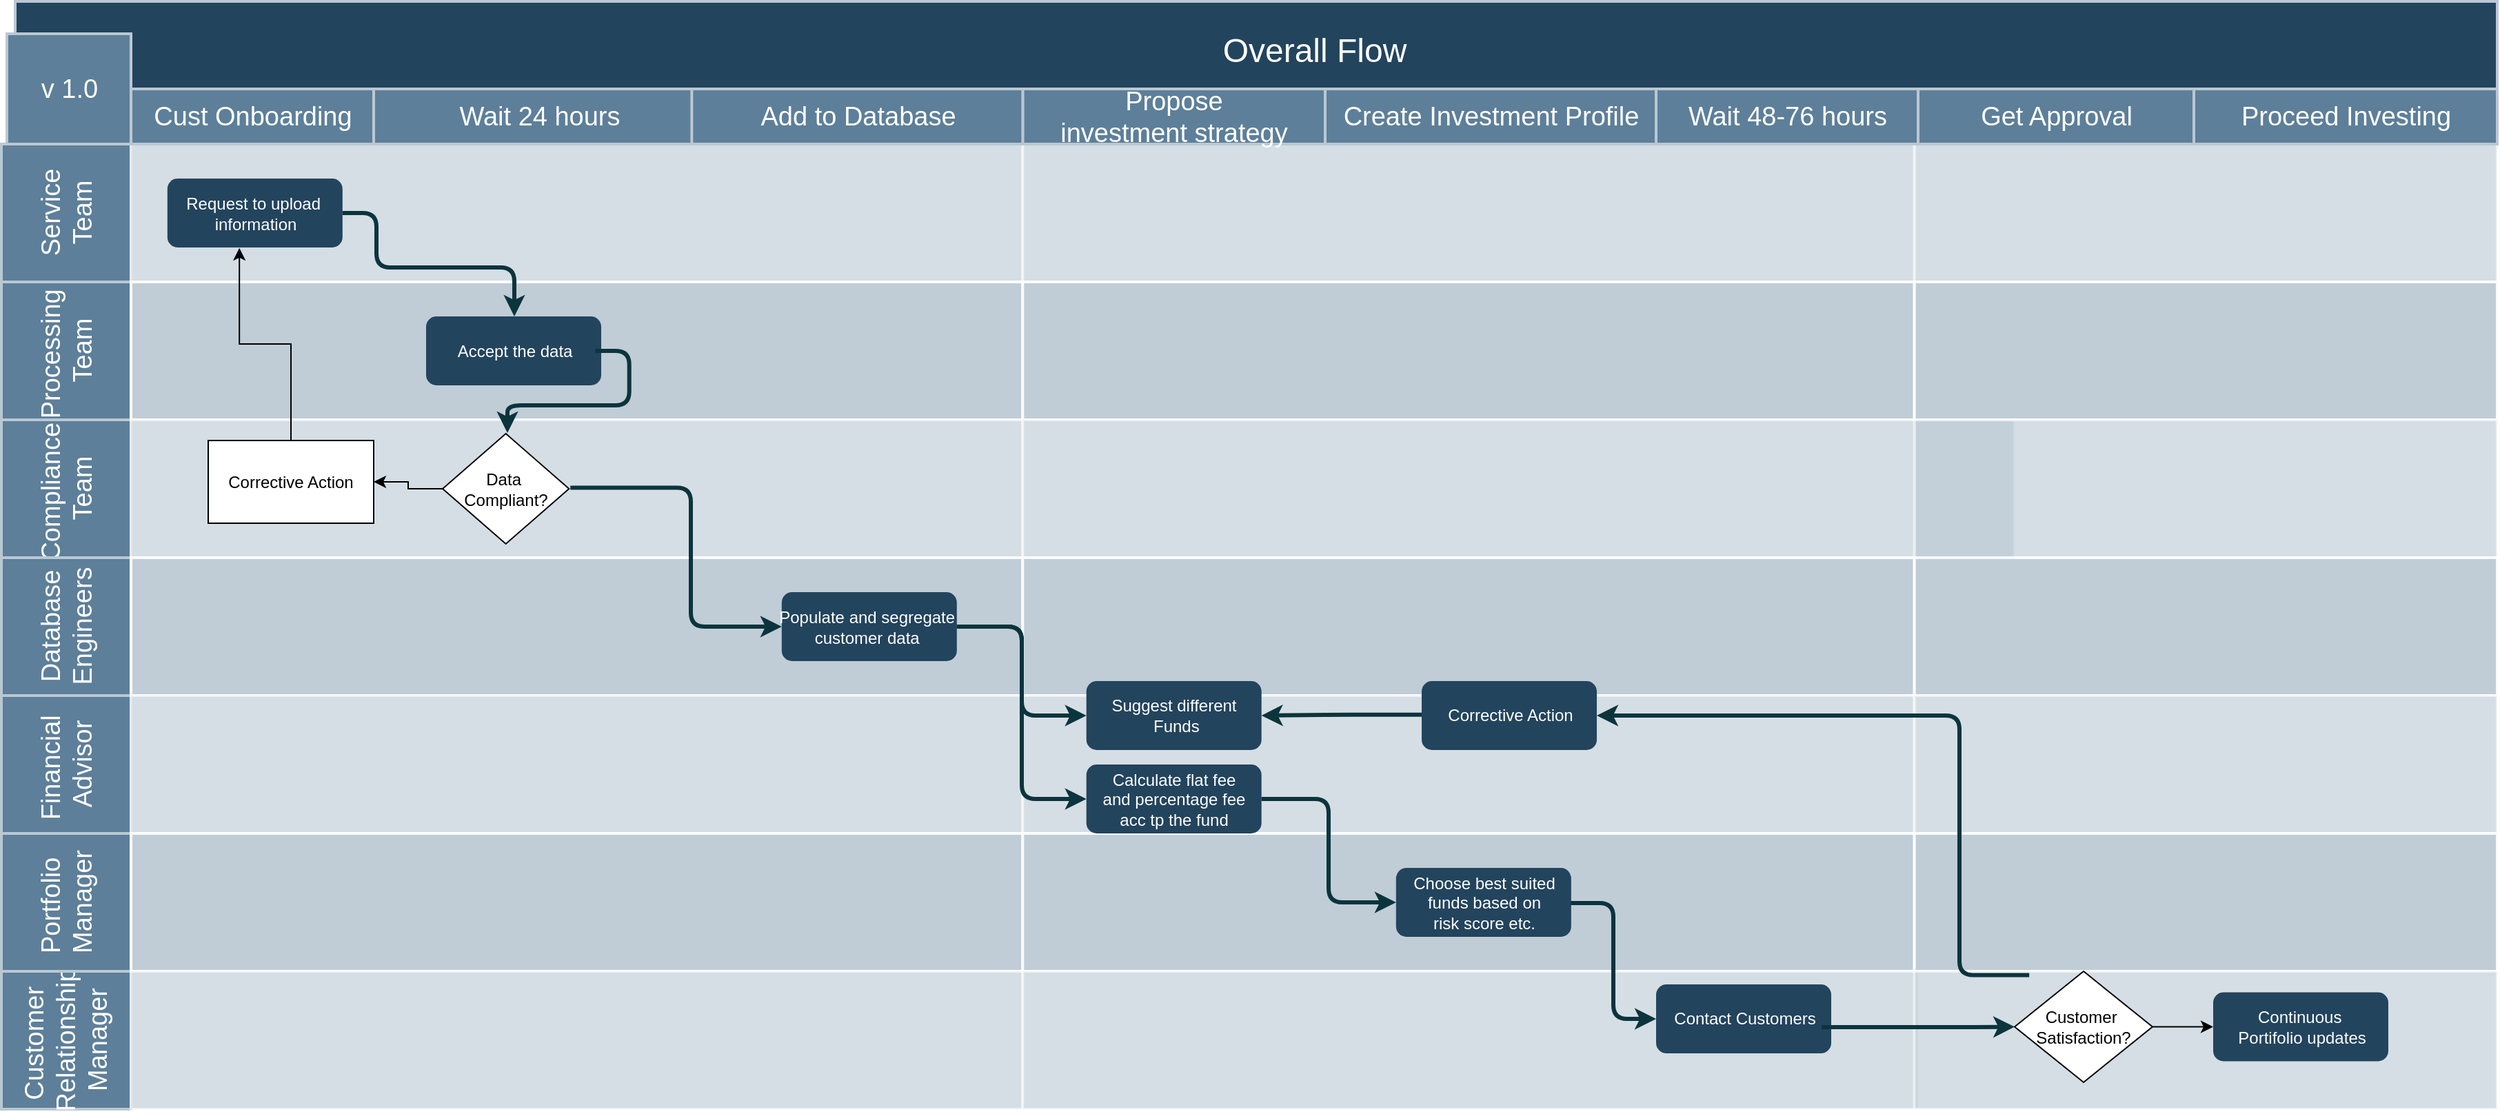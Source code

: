 <mxfile version="13.5.1" type="device"><diagram id="6a731a19-8d31-9384-78a2-239565b7b9f0" name="Page-1"><mxGraphModel dx="1463" dy="846" grid="1" gridSize="10" guides="1" tooltips="1" connect="1" arrows="1" fold="1" page="1" pageScale="1" pageWidth="1169" pageHeight="827" background="#ffffff" math="0" shadow="0"><root><mxCell id="0"/><mxCell id="1" parent="0"/><mxCell id="56" value="Overall Flow" style="strokeColor=#BAC8D3;fillColor=#23445D;fontSize=24;strokeWidth=2;fontFamily=Helvetica;html=1;fontColor=#FFFFFF;fontStyle=0;spacingBottom=8;spacingRight=0;spacingLeft=83;" parent="1" vertex="1"><mxGeometry x="160" y="827" width="1800" height="80" as="geometry"/></mxCell><mxCell id="58" value="Service &lt;br&gt;Team" style="strokeColor=#BAC8D3;fillColor=#5d7f99;fontSize=19;strokeWidth=2;horizontal=0;fontFamily=Helvetica;html=1;labelBackgroundColor=none;fontColor=#FFFFFF;" parent="1" vertex="1"><mxGeometry x="150" y="930.5" width="94" height="100" as="geometry"/></mxCell><mxCell id="59" value="v 1.0" style="strokeColor=#BAC8D3;fillColor=#5d7f99;fontSize=19;strokeWidth=2;fontFamily=Helvetica;html=1;labelBackgroundColor=none;fontColor=#FFFFFF;" parent="1" vertex="1"><mxGeometry x="154" y="850.5" width="90" height="80" as="geometry"/></mxCell><mxCell id="60" value="Processing&amp;nbsp;&lt;br&gt;Team" style="strokeColor=#BAC8D3;fillColor=#5d7f99;fontSize=19;strokeWidth=2;horizontal=0;fontFamily=Helvetica;html=1;labelBackgroundColor=none;fontColor=#FFFFFF;" parent="1" vertex="1"><mxGeometry x="150" y="1030.5" width="94" height="100" as="geometry"/></mxCell><mxCell id="61" value="Compliance&amp;nbsp;&lt;br&gt;Team" style="strokeColor=#BAC8D3;fillColor=#5d7f99;fontSize=19;strokeWidth=2;horizontal=0;fontFamily=Helvetica;html=1;labelBackgroundColor=none;fontColor=#FFFFFF;" parent="1" vertex="1"><mxGeometry x="150" y="1130.5" width="94" height="100" as="geometry"/></mxCell><mxCell id="62" value="Financial&amp;nbsp;&lt;br&gt;Advisor" style="strokeColor=#BAC8D3;fillColor=#5d7f99;fontSize=19;strokeWidth=2;horizontal=0;fontFamily=Helvetica;html=1;labelBackgroundColor=none;fontColor=#FFFFFF;" parent="1" vertex="1"><mxGeometry x="150" y="1330.5" width="94" height="100" as="geometry"/></mxCell><mxCell id="63" value="Database&lt;br&gt;Engineers" style="strokeColor=#BAC8D3;fillColor=#5d7f99;fontSize=19;strokeWidth=2;horizontal=0;fontFamily=Helvetica;html=1;labelBackgroundColor=none;fontColor=#FFFFFF;" parent="1" vertex="1"><mxGeometry x="150" y="1230.5" width="94" height="100" as="geometry"/></mxCell><mxCell id="65" value="Customer&amp;nbsp;&lt;br&gt;Relationship&lt;br&gt;Manager" style="strokeColor=#BAC8D3;fillColor=#5d7f99;fontSize=19;strokeWidth=2;horizontal=0;fontFamily=Helvetica;html=1;labelBackgroundColor=none;fontColor=#FFFFFF;" parent="1" vertex="1"><mxGeometry x="150" y="1530.5" width="94" height="100" as="geometry"/></mxCell><mxCell id="66" value="Portfolio&amp;nbsp;&lt;br&gt;Manager" style="strokeColor=#BAC8D3;fillColor=#5d7f99;fontSize=19;strokeWidth=2;horizontal=0;fontFamily=Helvetica;html=1;labelBackgroundColor=none;fontColor=#FFFFFF;" parent="1" vertex="1"><mxGeometry x="150" y="1430.5" width="94" height="100" as="geometry"/></mxCell><mxCell id="68" value="" style="strokeColor=#FFFFFF;fillColor=#BAC8D3;fontSize=18;strokeWidth=2;fontFamily=Helvetica;html=1;opacity=60;" parent="1" vertex="1"><mxGeometry x="244" y="930.5" width="646.667" height="100" as="geometry"/></mxCell><mxCell id="69" value="" style="strokeColor=#FFFFFF;fillColor=#BAC8D3;fontSize=18;strokeWidth=2;fontFamily=Helvetica;html=1;opacity=90;" parent="1" vertex="1"><mxGeometry x="244" y="1030.5" width="646.667" height="100" as="geometry"/></mxCell><mxCell id="70" value="" style="strokeColor=#FFFFFF;fillColor=#BAC8D3;fontSize=18;strokeWidth=2;fontFamily=Helvetica;html=1;opacity=60;" parent="1" vertex="1"><mxGeometry x="244" y="1130.5" width="646.667" height="100" as="geometry"/></mxCell><mxCell id="71" value="" style="strokeColor=#FFFFFF;fillColor=#BAC8D3;fontSize=18;strokeWidth=2;fontFamily=Helvetica;html=1;opacity=90;" parent="1" vertex="1"><mxGeometry x="244" y="1230.5" width="646.667" height="100" as="geometry"/></mxCell><mxCell id="72" value="" style="strokeColor=#FFFFFF;fillColor=#BAC8D3;fontSize=18;strokeWidth=2;fontFamily=Helvetica;html=1;opacity=60;" parent="1" vertex="1"><mxGeometry x="244" y="1330.5" width="646.667" height="100" as="geometry"/></mxCell><mxCell id="73" value="" style="strokeColor=#FFFFFF;fillColor=#BAC8D3;fontSize=18;strokeWidth=2;fontFamily=Helvetica;html=1;opacity=90;" parent="1" vertex="1"><mxGeometry x="244" y="1430.5" width="646.667" height="100" as="geometry"/></mxCell><mxCell id="74" value="" style="strokeColor=#FFFFFF;fillColor=#BAC8D3;fontSize=18;strokeWidth=2;fontFamily=Helvetica;html=1;opacity=60;" parent="1" vertex="1"><mxGeometry x="244" y="1530.5" width="646.667" height="100" as="geometry"/></mxCell><mxCell id="75" value="" style="strokeColor=#FFFFFF;fillColor=#BAC8D3;fontSize=18;strokeWidth=2;fontFamily=Helvetica;html=1;opacity=60;" parent="1" vertex="1"><mxGeometry x="890.667" y="930.5" width="647" height="100" as="geometry"/></mxCell><mxCell id="76" value="" style="strokeColor=#FFFFFF;fillColor=#BAC8D3;fontSize=18;strokeWidth=2;fontFamily=Helvetica;html=1;opacity=90;" parent="1" vertex="1"><mxGeometry x="890.667" y="1030.5" width="646.667" height="100" as="geometry"/></mxCell><mxCell id="77" value="" style="strokeColor=#FFFFFF;fillColor=#BAC8D3;fontSize=18;strokeWidth=2;fontFamily=Helvetica;html=1;opacity=60;" parent="1" vertex="1"><mxGeometry x="890.67" y="1130.5" width="719.33" height="100" as="geometry"/></mxCell><mxCell id="78" value="" style="strokeColor=#FFFFFF;fillColor=#BAC8D3;fontSize=18;strokeWidth=2;fontFamily=Helvetica;html=1;opacity=90;" parent="1" vertex="1"><mxGeometry x="890.667" y="1230.5" width="646.667" height="100" as="geometry"/></mxCell><mxCell id="79" value="" style="strokeColor=#FFFFFF;fillColor=#BAC8D3;fontSize=18;strokeWidth=2;fontFamily=Helvetica;html=1;opacity=60;" parent="1" vertex="1"><mxGeometry x="890.667" y="1330.5" width="646.667" height="100" as="geometry"/></mxCell><mxCell id="80" value="" style="strokeColor=#FFFFFF;fillColor=#BAC8D3;fontSize=18;strokeWidth=2;fontFamily=Helvetica;html=1;opacity=90;" parent="1" vertex="1"><mxGeometry x="890.667" y="1430.5" width="646.667" height="100" as="geometry"/></mxCell><mxCell id="81" value="" style="strokeColor=#FFFFFF;fillColor=#BAC8D3;fontSize=18;strokeWidth=2;fontFamily=Helvetica;html=1;opacity=60;fontStyle=4" parent="1" vertex="1"><mxGeometry x="890.67" y="1530.5" width="649.33" height="100" as="geometry"/></mxCell><mxCell id="82" value="" style="strokeColor=#FFFFFF;fillColor=#BAC8D3;fontSize=18;strokeWidth=2;fontFamily=Helvetica;html=1;opacity=60;" parent="1" vertex="1"><mxGeometry x="1537.33" y="930.5" width="422.67" height="100" as="geometry"/></mxCell><mxCell id="83" value="" style="strokeColor=#FFFFFF;fillColor=#BAC8D3;fontSize=18;strokeWidth=2;fontFamily=Helvetica;html=1;opacity=90;" parent="1" vertex="1"><mxGeometry x="1537.33" y="1030.5" width="422.67" height="100" as="geometry"/></mxCell><mxCell id="84" value="" style="strokeColor=#FFFFFF;fillColor=#BAC8D3;fontSize=18;strokeWidth=2;fontFamily=Helvetica;html=1;opacity=60;" parent="1" vertex="1"><mxGeometry x="1537.33" y="1130.5" width="422.67" height="100" as="geometry"/></mxCell><mxCell id="85" value="" style="strokeColor=#FFFFFF;fillColor=#BAC8D3;fontSize=18;strokeWidth=2;fontFamily=Helvetica;html=1;opacity=90;" parent="1" vertex="1"><mxGeometry x="1537.33" y="1230.5" width="422.67" height="100" as="geometry"/></mxCell><mxCell id="86" value="" style="strokeColor=#FFFFFF;fillColor=#BAC8D3;fontSize=18;strokeWidth=2;fontFamily=Helvetica;html=1;opacity=60;" parent="1" vertex="1"><mxGeometry x="1537.33" y="1330.5" width="422.67" height="100" as="geometry"/></mxCell><mxCell id="87" value="" style="strokeColor=#FFFFFF;fillColor=#BAC8D3;fontSize=18;strokeWidth=2;fontFamily=Helvetica;html=1;opacity=90;" parent="1" vertex="1"><mxGeometry x="1537.33" y="1430.5" width="422.67" height="100" as="geometry"/></mxCell><mxCell id="88" value="" style="strokeColor=#FFFFFF;fillColor=#BAC8D3;fontSize=18;strokeWidth=2;fontFamily=Helvetica;html=1;opacity=60;fontStyle=4" parent="1" vertex="1"><mxGeometry x="1537.33" y="1530.5" width="422.67" height="100" as="geometry"/></mxCell><mxCell id="89" style="edgeStyle=orthogonalEdgeStyle;rounded=1;jumpStyle=none;html=1;exitX=1;exitY=0.5;entryX=0.5;entryY=0;labelBackgroundColor=#ffffff;startArrow=none;startFill=0;endArrow=classic;jettySize=auto;orthogonalLoop=1;strokeColor=#0C343D;strokeWidth=3;fontFamily=Helvetica;fontSize=11;fontColor=#000000;entryDx=0;entryDy=0;" parent="1" source="90" target="3xgOfJU6Ut_w0zkJDMq4-152" edge="1"><mxGeometry relative="1" as="geometry"><Array as="points"><mxPoint x="422" y="980"/><mxPoint x="422" y="1020"/><mxPoint x="522" y="1020"/><mxPoint x="522" y="1056"/></Array></mxGeometry></mxCell><mxCell id="90" value="&lt;font color=&quot;#ffffff&quot;&gt;Request to upload&amp;nbsp;&lt;br&gt;information&lt;/font&gt;" style="rounded=1;fillColor=#23445D;strokeColor=none;strokeWidth=2;fontFamily=Helvetica;html=1;gradientColor=none;" parent="1" vertex="1"><mxGeometry x="270.395" y="955.5" width="127" height="50" as="geometry"/></mxCell><mxCell id="93" value="&lt;font color=&quot;#ffffff&quot;&gt;Populate and segregate&amp;nbsp;&lt;br&gt;customer data&amp;nbsp;&lt;br&gt;&lt;/font&gt;" style="rounded=1;fillColor=#23445D;strokeColor=none;strokeWidth=2;fontFamily=Helvetica;html=1;gradientColor=none;" parent="1" vertex="1"><mxGeometry x="715.905" y="1255.5" width="127" height="50" as="geometry"/></mxCell><mxCell id="101" value="&lt;font color=&quot;#ffffff&quot;&gt;Contact Customers&lt;/font&gt;" style="rounded=1;fillColor=#23445D;strokeColor=none;strokeWidth=2;fontFamily=Helvetica;html=1;gradientColor=none;" parent="1" vertex="1"><mxGeometry x="1350.005" y="1540" width="127" height="50" as="geometry"/></mxCell><mxCell id="102" value="&lt;span style=&quot;color: rgb(255 , 255 , 255)&quot;&gt;Calculate flat fee&lt;/span&gt;&lt;br style=&quot;color: rgb(255 , 255 , 255)&quot;&gt;&lt;span style=&quot;color: rgb(255 , 255 , 255)&quot;&gt;and percentage fee&lt;/span&gt;&lt;br style=&quot;color: rgb(255 , 255 , 255)&quot;&gt;&lt;span style=&quot;color: rgb(255 , 255 , 255)&quot;&gt;acc tp the fund&lt;/span&gt;" style="rounded=1;fillColor=#23445D;strokeColor=none;strokeWidth=2;fontFamily=Helvetica;html=1;gradientColor=none;" parent="1" vertex="1"><mxGeometry x="936.839" y="1380.5" width="127" height="50" as="geometry"/></mxCell><mxCell id="103" value="&lt;font color=&quot;#ffffff&quot;&gt;Choose best suited&lt;br&gt;funds based on&lt;br&gt;risk score etc.&lt;br&gt;&lt;/font&gt;" style="rounded=1;fillColor=#23445D;strokeColor=none;strokeWidth=2;fontFamily=Helvetica;html=1;gradientColor=none;" parent="1" vertex="1"><mxGeometry x="1161.415" y="1455.5" width="127" height="50" as="geometry"/></mxCell><mxCell id="104" value="&lt;font color=&quot;#ffffff&quot;&gt;Suggest different&lt;br&gt;&amp;nbsp;Funds&lt;/font&gt;" style="rounded=1;fillColor=#23445D;strokeColor=none;strokeWidth=2;fontFamily=Helvetica;html=1;gradientColor=none;" parent="1" vertex="1"><mxGeometry x="936.839" y="1320" width="127" height="50" as="geometry"/></mxCell><mxCell id="120" value="" style="edgeStyle=elbowEdgeStyle;elbow=horizontal;strokeWidth=3;strokeColor=#0C343D;fontFamily=Helvetica;html=1;" parent="1" source="93" target="104" edge="1"><mxGeometry x="6.449" y="830.5" width="131.973" height="100" as="geometry"><mxPoint x="6.449" y="930.5" as="sourcePoint"/><mxPoint x="138.422" y="830.5" as="targetPoint"/></mxGeometry></mxCell><mxCell id="124" value="" style="edgeStyle=elbowEdgeStyle;elbow=horizontal;strokeWidth=3;strokeColor=#0C343D;fontFamily=Helvetica;html=1;" parent="1" source="102" target="103" edge="1"><mxGeometry x="6.449" y="830.5" width="131.973" height="100" as="geometry"><mxPoint x="6.449" y="930.5" as="sourcePoint"/><mxPoint x="138.422" y="830.5" as="targetPoint"/></mxGeometry></mxCell><mxCell id="125" value="" style="edgeStyle=elbowEdgeStyle;elbow=horizontal;strokeWidth=3;strokeColor=#0C343D;fontFamily=Helvetica;html=1;" parent="1" target="101" edge="1"><mxGeometry x="6.449" y="830.5" width="131.973" height="100" as="geometry"><mxPoint x="1288" y="1481" as="sourcePoint"/><mxPoint x="138.422" y="830.5" as="targetPoint"/></mxGeometry></mxCell><mxCell id="142" value="Wait 48-76 hours" style="strokeColor=#BAC8D3;fillColor=#5d7f99;fontSize=19;strokeWidth=2;fontFamily=Helvetica;html=1;labelBackgroundColor=none;fontColor=#FFFFFF;" parent="1" vertex="1"><mxGeometry x="1350" y="890.5" width="190" height="40" as="geometry"/></mxCell><mxCell id="3xgOfJU6Ut_w0zkJDMq4-147" value="Cust Onboarding" style="strokeColor=#BAC8D3;fillColor=#5d7f99;fontSize=19;strokeWidth=2;fontFamily=Helvetica;html=1;labelBackgroundColor=none;fontColor=#FFFFFF;" vertex="1" parent="1"><mxGeometry x="244" y="890.5" width="176" height="40" as="geometry"/></mxCell><mxCell id="3xgOfJU6Ut_w0zkJDMq4-148" value="Wait 24 hours" style="strokeColor=#BAC8D3;fillColor=#5d7f99;fontSize=19;strokeWidth=2;fontFamily=Helvetica;html=1;labelBackgroundColor=none;fontColor=#FFFFFF;" vertex="1" parent="1"><mxGeometry x="420" y="890.5" width="240" height="40" as="geometry"/></mxCell><mxCell id="3xgOfJU6Ut_w0zkJDMq4-149" value="Create Investment Profile" style="strokeColor=#BAC8D3;fillColor=#5d7f99;fontSize=19;strokeWidth=2;fontFamily=Helvetica;html=1;labelBackgroundColor=none;fontColor=#FFFFFF;" vertex="1" parent="1"><mxGeometry x="1110" y="890.5" width="240" height="40" as="geometry"/></mxCell><mxCell id="3xgOfJU6Ut_w0zkJDMq4-152" value="&lt;font color=&quot;#ffffff&quot;&gt;Accept the data&lt;/font&gt;" style="rounded=1;fillColor=#23445D;strokeColor=none;strokeWidth=2;fontFamily=Helvetica;html=1;gradientColor=none;" vertex="1" parent="1"><mxGeometry x="458.004" y="1055.5" width="127" height="50" as="geometry"/></mxCell><mxCell id="3xgOfJU6Ut_w0zkJDMq4-153" style="edgeStyle=orthogonalEdgeStyle;rounded=1;jumpStyle=none;html=1;exitX=1;exitY=0.5;labelBackgroundColor=#ffffff;startArrow=none;startFill=0;endArrow=classic;jettySize=auto;orthogonalLoop=1;strokeColor=#0C343D;strokeWidth=3;fontFamily=Helvetica;fontSize=11;fontColor=#000000;" edge="1" parent="1"><mxGeometry relative="1" as="geometry"><Array as="points"><mxPoint x="605.33" y="1080"/><mxPoint x="605.33" y="1120"/><mxPoint x="517.33" y="1120"/></Array><mxPoint x="580.725" y="1080.5" as="sourcePoint"/><mxPoint x="517" y="1140" as="targetPoint"/></mxGeometry></mxCell><mxCell id="3xgOfJU6Ut_w0zkJDMq4-166" value="" style="edgeStyle=orthogonalEdgeStyle;rounded=0;orthogonalLoop=1;jettySize=auto;html=1;" edge="1" parent="1" source="3xgOfJU6Ut_w0zkJDMq4-154" target="3xgOfJU6Ut_w0zkJDMq4-165"><mxGeometry relative="1" as="geometry"/></mxCell><mxCell id="3xgOfJU6Ut_w0zkJDMq4-154" value="Data&amp;nbsp;&lt;br&gt;Compliant?" style="rhombus;whiteSpace=wrap;html=1;" vertex="1" parent="1"><mxGeometry x="470" y="1140.5" width="91.65" height="80" as="geometry"/></mxCell><mxCell id="3xgOfJU6Ut_w0zkJDMq4-162" value="" style="edgeStyle=elbowEdgeStyle;elbow=horizontal;strokeWidth=3;strokeColor=#0C343D;fontFamily=Helvetica;html=1;entryX=0;entryY=0.5;entryDx=0;entryDy=0;" edge="1" parent="1" target="93"><mxGeometry x="-273.811" y="729.79" width="131.973" height="100" as="geometry"><mxPoint x="562.645" y="1179.79" as="sourcePoint"/><mxPoint x="660" y="1290" as="targetPoint"/><Array as="points"><mxPoint x="650" y="1160"/></Array></mxGeometry></mxCell><mxCell id="3xgOfJU6Ut_w0zkJDMq4-167" value="" style="edgeStyle=orthogonalEdgeStyle;rounded=0;orthogonalLoop=1;jettySize=auto;html=1;entryX=0.411;entryY=1.008;entryDx=0;entryDy=0;entryPerimeter=0;" edge="1" parent="1" source="3xgOfJU6Ut_w0zkJDMq4-165" target="90"><mxGeometry relative="1" as="geometry"/></mxCell><mxCell id="3xgOfJU6Ut_w0zkJDMq4-165" value="Corrective Action" style="rounded=0;whiteSpace=wrap;html=1;" vertex="1" parent="1"><mxGeometry x="300" y="1145.5" width="120" height="60" as="geometry"/></mxCell><mxCell id="3xgOfJU6Ut_w0zkJDMq4-169" value="Propose &lt;br&gt;investment strategy" style="strokeColor=#BAC8D3;fillColor=#5d7f99;fontSize=19;strokeWidth=2;fontFamily=Helvetica;html=1;labelBackgroundColor=none;fontColor=#FFFFFF;" vertex="1" parent="1"><mxGeometry x="890.67" y="890.5" width="219.33" height="40" as="geometry"/></mxCell><mxCell id="3xgOfJU6Ut_w0zkJDMq4-170" value="Add to Database" style="strokeColor=#BAC8D3;fillColor=#5d7f99;fontSize=19;strokeWidth=2;fontFamily=Helvetica;html=1;labelBackgroundColor=none;fontColor=#FFFFFF;" vertex="1" parent="1"><mxGeometry x="650.67" y="890.5" width="240" height="40" as="geometry"/></mxCell><mxCell id="3xgOfJU6Ut_w0zkJDMq4-171" value="" style="edgeStyle=elbowEdgeStyle;elbow=horizontal;strokeWidth=3;strokeColor=#0C343D;fontFamily=Helvetica;html=1;exitX=1;exitY=0.5;exitDx=0;exitDy=0;entryX=0;entryY=0.5;entryDx=0;entryDy=0;" edge="1" parent="1" source="93" target="102"><mxGeometry x="16.449" y="840.5" width="131.973" height="100" as="geometry"><mxPoint x="1073.839" y="1415.5" as="sourcePoint"/><mxPoint x="1171.415" y="1590.5" as="targetPoint"/><Array as="points"><mxPoint x="890" y="1340"/></Array></mxGeometry></mxCell><mxCell id="3xgOfJU6Ut_w0zkJDMq4-172" value="Proceed Investing" style="strokeColor=#BAC8D3;fillColor=#5d7f99;fontSize=19;strokeWidth=2;fontFamily=Helvetica;html=1;labelBackgroundColor=none;fontColor=#FFFFFF;" vertex="1" parent="1"><mxGeometry x="1740" y="890.5" width="220" height="40" as="geometry"/></mxCell><mxCell id="3xgOfJU6Ut_w0zkJDMq4-173" value="Customer&amp;nbsp;&lt;br&gt;Satisfaction?" style="rhombus;whiteSpace=wrap;html=1;" vertex="1" parent="1"><mxGeometry x="1610" y="1530.5" width="100" height="80.5" as="geometry"/></mxCell><mxCell id="3xgOfJU6Ut_w0zkJDMq4-179" value="" style="edgeStyle=elbowEdgeStyle;elbow=horizontal;strokeWidth=3;strokeColor=#0C343D;fontFamily=Helvetica;html=1;entryX=0;entryY=0.5;entryDx=0;entryDy=0;" edge="1" parent="1" target="3xgOfJU6Ut_w0zkJDMq4-173"><mxGeometry x="-180.471" y="1029.91" width="131.973" height="100" as="geometry"><mxPoint x="1470" y="1571" as="sourcePoint"/><mxPoint x="1530" y="1571" as="targetPoint"/><Array as="points"><mxPoint x="1570" y="1571"/></Array></mxGeometry></mxCell><mxCell id="3xgOfJU6Ut_w0zkJDMq4-181" value="Get Approval" style="strokeColor=#BAC8D3;fillColor=#5d7f99;fontSize=19;strokeWidth=2;fontFamily=Helvetica;html=1;labelBackgroundColor=none;fontColor=#FFFFFF;" vertex="1" parent="1"><mxGeometry x="1540" y="890.5" width="200" height="40" as="geometry"/></mxCell><mxCell id="3xgOfJU6Ut_w0zkJDMq4-182" value="&lt;font color=&quot;#ffffff&quot;&gt;Corrective Action&lt;/font&gt;" style="rounded=1;fillColor=#23445D;strokeColor=none;strokeWidth=2;fontFamily=Helvetica;html=1;gradientColor=none;" vertex="1" parent="1"><mxGeometry x="1180.005" y="1320" width="127" height="50" as="geometry"/></mxCell><mxCell id="3xgOfJU6Ut_w0zkJDMq4-183" value="" style="edgeStyle=elbowEdgeStyle;elbow=horizontal;strokeWidth=3;strokeColor=#0C343D;fontFamily=Helvetica;html=1;entryX=1;entryY=0.5;entryDx=0;entryDy=0;" edge="1" parent="1" target="104"><mxGeometry x="-527.481" y="794.41" width="131.973" height="100" as="geometry"><mxPoint x="1179.995" y="1344.41" as="sourcePoint"/><mxPoint x="1274.152" y="1344.41" as="targetPoint"/><Array as="points"><mxPoint x="1120" y="1350"/></Array></mxGeometry></mxCell><mxCell id="3xgOfJU6Ut_w0zkJDMq4-185" value="" style="edgeStyle=elbowEdgeStyle;elbow=horizontal;strokeWidth=3;strokeColor=#0C343D;fontFamily=Helvetica;html=1;exitX=0.197;exitY=1.028;exitDx=0;exitDy=0;entryX=1;entryY=0.5;entryDx=0;entryDy=0;exitPerimeter=0;" edge="1" parent="1" source="87"><mxGeometry x="6.449" y="830.5" width="131.973" height="100" as="geometry"><mxPoint x="1580" y="1530.5" as="sourcePoint"/><mxPoint x="1307.005" y="1345" as="targetPoint"/><Array as="points"><mxPoint x="1570" y="1420"/></Array></mxGeometry></mxCell><mxCell id="3xgOfJU6Ut_w0zkJDMq4-186" value="&lt;font color=&quot;#ffffff&quot;&gt;Continuous&amp;nbsp;&lt;br&gt;Portifolio updates&lt;br&gt;&lt;/font&gt;" style="rounded=1;fillColor=#23445D;strokeColor=none;strokeWidth=2;fontFamily=Helvetica;html=1;gradientColor=none;" vertex="1" parent="1"><mxGeometry x="1754.005" y="1545.75" width="127" height="50" as="geometry"/></mxCell><mxCell id="3xgOfJU6Ut_w0zkJDMq4-190" value="" style="edgeStyle=elbowEdgeStyle;elbow=horizontal;endArrow=classic;html=1;exitX=1;exitY=0.5;exitDx=0;exitDy=0;entryX=0;entryY=0.5;entryDx=0;entryDy=0;" edge="1" parent="1" source="3xgOfJU6Ut_w0zkJDMq4-173" target="3xgOfJU6Ut_w0zkJDMq4-186"><mxGeometry width="50" height="50" relative="1" as="geometry"><mxPoint x="1240" y="1350" as="sourcePoint"/><mxPoint x="1290" y="1300" as="targetPoint"/><Array as="points"><mxPoint x="1750" y="1558"/></Array></mxGeometry></mxCell></root></mxGraphModel></diagram></mxfile>